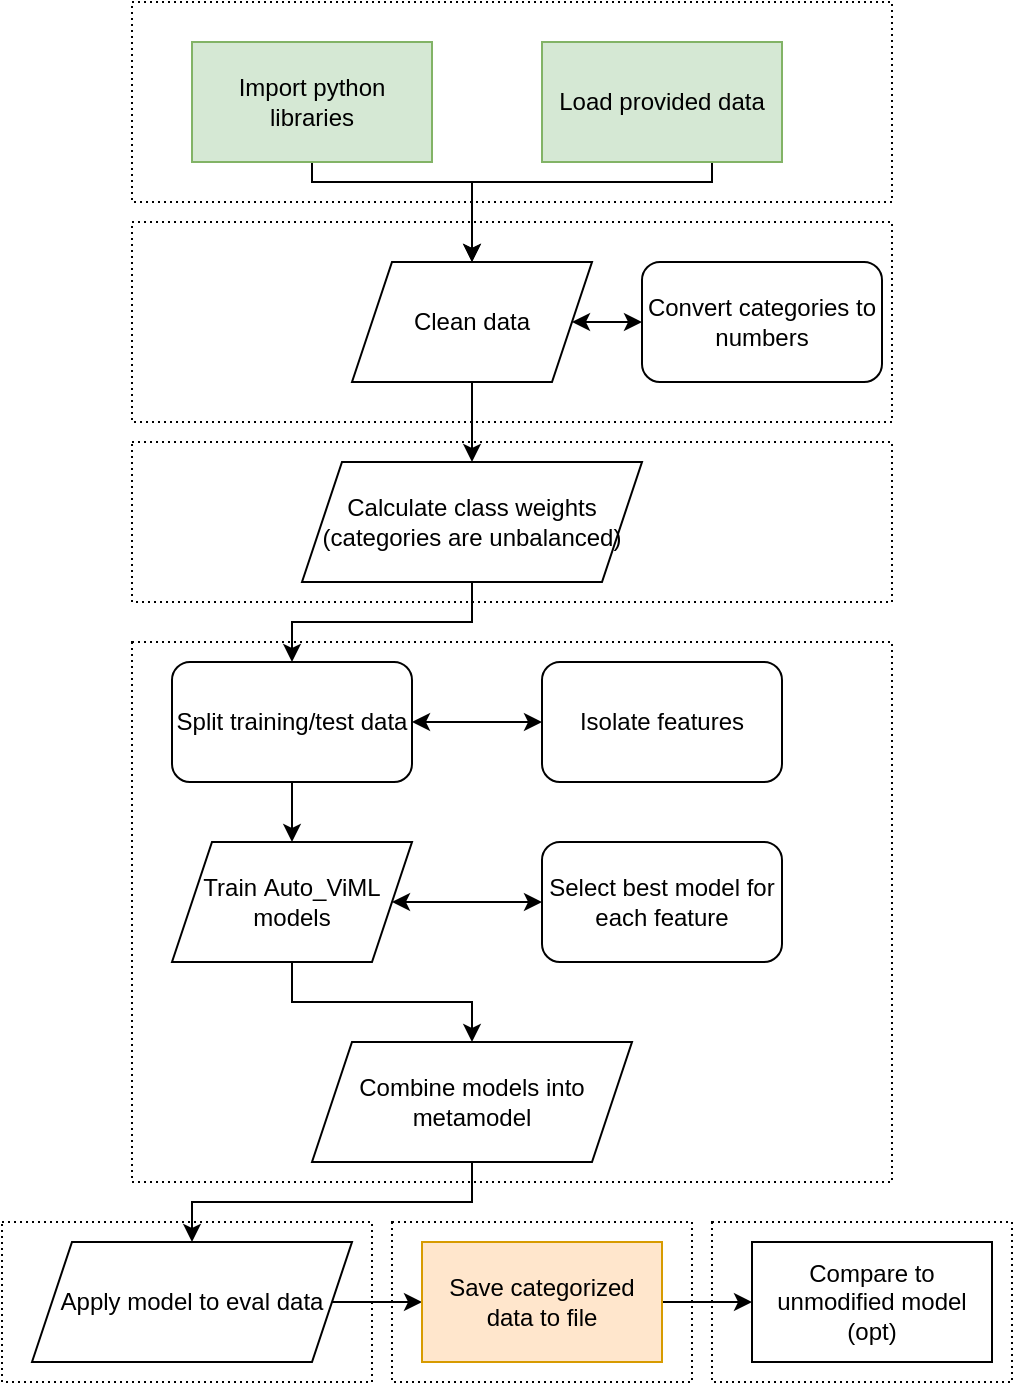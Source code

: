 <mxfile version="20.1.1" type="device"><diagram id="rY1kKBE7dj_v8BeN_Hu7" name="Page-1"><mxGraphModel dx="803" dy="420" grid="1" gridSize="10" guides="1" tooltips="1" connect="1" arrows="1" fold="1" page="1" pageScale="1" pageWidth="850" pageHeight="1100" math="0" shadow="0"><root><mxCell id="0"/><mxCell id="1" parent="0"/><mxCell id="XYCHPRaCCYuUCGMObdF6-6" style="edgeStyle=orthogonalEdgeStyle;rounded=0;orthogonalLoop=1;jettySize=auto;html=1;entryX=0.5;entryY=0;entryDx=0;entryDy=0;" parent="1" source="XYCHPRaCCYuUCGMObdF6-1" target="XYCHPRaCCYuUCGMObdF6-4" edge="1"><mxGeometry relative="1" as="geometry"><Array as="points"><mxPoint x="310" y="160"/><mxPoint x="390" y="160"/></Array></mxGeometry></mxCell><mxCell id="XYCHPRaCCYuUCGMObdF6-1" value="Import python libraries" style="rounded=0;whiteSpace=wrap;html=1;fillColor=#d5e8d4;strokeColor=#82b366;" parent="1" vertex="1"><mxGeometry x="250" y="90" width="120" height="60" as="geometry"/></mxCell><mxCell id="XYCHPRaCCYuUCGMObdF6-7" style="edgeStyle=orthogonalEdgeStyle;rounded=0;orthogonalLoop=1;jettySize=auto;html=1;" parent="1" source="XYCHPRaCCYuUCGMObdF6-2" edge="1"><mxGeometry relative="1" as="geometry"><mxPoint x="390" y="200" as="targetPoint"/><Array as="points"><mxPoint x="510" y="160"/><mxPoint x="390" y="160"/></Array></mxGeometry></mxCell><mxCell id="XYCHPRaCCYuUCGMObdF6-2" value="Load provided data" style="rounded=0;whiteSpace=wrap;html=1;fillColor=#d5e8d4;strokeColor=#82b366;" parent="1" vertex="1"><mxGeometry x="425" y="90" width="120" height="60" as="geometry"/></mxCell><mxCell id="XYCHPRaCCYuUCGMObdF6-3" value="Convert categories to numbers" style="rounded=1;whiteSpace=wrap;html=1;" parent="1" vertex="1"><mxGeometry x="475" y="200" width="120" height="60" as="geometry"/></mxCell><mxCell id="XYCHPRaCCYuUCGMObdF6-9" style="edgeStyle=orthogonalEdgeStyle;rounded=0;orthogonalLoop=1;jettySize=auto;html=1;exitX=0.5;exitY=1;exitDx=0;exitDy=0;entryX=0.5;entryY=0;entryDx=0;entryDy=0;" parent="1" source="XYCHPRaCCYuUCGMObdF6-4" target="XYCHPRaCCYuUCGMObdF6-8" edge="1"><mxGeometry relative="1" as="geometry"/></mxCell><mxCell id="XYCHPRaCCYuUCGMObdF6-4" value="Clean data" style="shape=parallelogram;perimeter=parallelogramPerimeter;whiteSpace=wrap;html=1;fixedSize=1;" parent="1" vertex="1"><mxGeometry x="330" y="200" width="120" height="60" as="geometry"/></mxCell><mxCell id="XYCHPRaCCYuUCGMObdF6-5" value="" style="endArrow=classic;startArrow=classic;html=1;rounded=0;entryX=0;entryY=0.5;entryDx=0;entryDy=0;exitX=1;exitY=0.5;exitDx=0;exitDy=0;" parent="1" source="XYCHPRaCCYuUCGMObdF6-4" target="XYCHPRaCCYuUCGMObdF6-3" edge="1"><mxGeometry width="50" height="50" relative="1" as="geometry"><mxPoint x="400" y="380" as="sourcePoint"/><mxPoint x="450" y="330" as="targetPoint"/></mxGeometry></mxCell><mxCell id="XYCHPRaCCYuUCGMObdF6-19" style="edgeStyle=orthogonalEdgeStyle;rounded=0;orthogonalLoop=1;jettySize=auto;html=1;exitX=0.5;exitY=1;exitDx=0;exitDy=0;entryX=0.5;entryY=0;entryDx=0;entryDy=0;" parent="1" source="XYCHPRaCCYuUCGMObdF6-8" target="XYCHPRaCCYuUCGMObdF6-13" edge="1"><mxGeometry relative="1" as="geometry"/></mxCell><mxCell id="XYCHPRaCCYuUCGMObdF6-8" value="Calculate class weights (categories are unbalanced)" style="shape=parallelogram;perimeter=parallelogramPerimeter;whiteSpace=wrap;html=1;fixedSize=1;" parent="1" vertex="1"><mxGeometry x="305" y="300" width="170" height="60" as="geometry"/></mxCell><mxCell id="XYCHPRaCCYuUCGMObdF6-10" value="" style="rounded=0;whiteSpace=wrap;html=1;fillColor=none;dashed=1;dashPattern=1 2;" parent="1" vertex="1"><mxGeometry x="220" y="70" width="380" height="100" as="geometry"/></mxCell><mxCell id="XYCHPRaCCYuUCGMObdF6-11" value="" style="rounded=0;whiteSpace=wrap;html=1;fillColor=none;dashed=1;dashPattern=1 2;" parent="1" vertex="1"><mxGeometry x="220" y="180" width="380" height="100" as="geometry"/></mxCell><mxCell id="XYCHPRaCCYuUCGMObdF6-12" value="" style="rounded=0;whiteSpace=wrap;html=1;fillColor=none;dashed=1;dashPattern=1 2;" parent="1" vertex="1"><mxGeometry x="220" y="390" width="380" height="270" as="geometry"/></mxCell><mxCell id="XYCHPRaCCYuUCGMObdF6-31" style="edgeStyle=orthogonalEdgeStyle;rounded=0;orthogonalLoop=1;jettySize=auto;html=1;exitX=0.5;exitY=1;exitDx=0;exitDy=0;entryX=0.5;entryY=0;entryDx=0;entryDy=0;" parent="1" source="XYCHPRaCCYuUCGMObdF6-13" target="XYCHPRaCCYuUCGMObdF6-16" edge="1"><mxGeometry relative="1" as="geometry"/></mxCell><mxCell id="XYCHPRaCCYuUCGMObdF6-13" value="Split training/test data" style="rounded=1;whiteSpace=wrap;html=1;fillColor=default;" parent="1" vertex="1"><mxGeometry x="240" y="400" width="120" height="60" as="geometry"/></mxCell><mxCell id="XYCHPRaCCYuUCGMObdF6-14" value="Isolate features" style="rounded=1;whiteSpace=wrap;html=1;fillColor=default;" parent="1" vertex="1"><mxGeometry x="425" y="400" width="120" height="60" as="geometry"/></mxCell><mxCell id="XYCHPRaCCYuUCGMObdF6-23" value="" style="edgeStyle=orthogonalEdgeStyle;rounded=0;orthogonalLoop=1;jettySize=auto;html=1;" parent="1" source="XYCHPRaCCYuUCGMObdF6-16" target="XYCHPRaCCYuUCGMObdF6-18" edge="1"><mxGeometry relative="1" as="geometry"/></mxCell><mxCell id="XYCHPRaCCYuUCGMObdF6-16" value="Train&amp;nbsp;Auto_ViML&lt;br&gt;models" style="shape=parallelogram;perimeter=parallelogramPerimeter;whiteSpace=wrap;html=1;fixedSize=1;fillColor=default;" parent="1" vertex="1"><mxGeometry x="240" y="490" width="120" height="60" as="geometry"/></mxCell><mxCell id="XYCHPRaCCYuUCGMObdF6-17" value="Select best model for each feature" style="rounded=1;whiteSpace=wrap;html=1;fillColor=default;" parent="1" vertex="1"><mxGeometry x="425" y="490" width="120" height="60" as="geometry"/></mxCell><mxCell id="XYCHPRaCCYuUCGMObdF6-35" style="edgeStyle=orthogonalEdgeStyle;rounded=0;orthogonalLoop=1;jettySize=auto;html=1;entryX=0.5;entryY=0;entryDx=0;entryDy=0;" parent="1" source="XYCHPRaCCYuUCGMObdF6-18" target="XYCHPRaCCYuUCGMObdF6-26" edge="1"><mxGeometry relative="1" as="geometry"/></mxCell><mxCell id="XYCHPRaCCYuUCGMObdF6-18" value="Combine models into metamodel" style="shape=parallelogram;perimeter=parallelogramPerimeter;whiteSpace=wrap;html=1;fixedSize=1;fillColor=default;" parent="1" vertex="1"><mxGeometry x="310" y="590" width="160" height="60" as="geometry"/></mxCell><mxCell id="XYCHPRaCCYuUCGMObdF6-20" value="" style="endArrow=classic;startArrow=classic;html=1;rounded=0;entryX=1;entryY=0.5;entryDx=0;entryDy=0;exitX=0;exitY=0.5;exitDx=0;exitDy=0;" parent="1" source="XYCHPRaCCYuUCGMObdF6-14" target="XYCHPRaCCYuUCGMObdF6-13" edge="1"><mxGeometry width="50" height="50" relative="1" as="geometry"><mxPoint x="400" y="570" as="sourcePoint"/><mxPoint x="450" y="520" as="targetPoint"/></mxGeometry></mxCell><mxCell id="XYCHPRaCCYuUCGMObdF6-25" value="" style="rounded=0;whiteSpace=wrap;html=1;fillColor=none;dashed=1;dashPattern=1 2;" parent="1" vertex="1"><mxGeometry x="220" y="290" width="380" height="80" as="geometry"/></mxCell><mxCell id="XYCHPRaCCYuUCGMObdF6-37" style="edgeStyle=orthogonalEdgeStyle;rounded=0;orthogonalLoop=1;jettySize=auto;html=1;entryX=0;entryY=0.5;entryDx=0;entryDy=0;" parent="1" source="XYCHPRaCCYuUCGMObdF6-26" target="XYCHPRaCCYuUCGMObdF6-27" edge="1"><mxGeometry relative="1" as="geometry"/></mxCell><mxCell id="XYCHPRaCCYuUCGMObdF6-26" value="Apply model to eval data" style="shape=parallelogram;perimeter=parallelogramPerimeter;whiteSpace=wrap;html=1;fixedSize=1;fillColor=default;" parent="1" vertex="1"><mxGeometry x="170" y="690" width="160" height="60" as="geometry"/></mxCell><mxCell id="XYCHPRaCCYuUCGMObdF6-38" value="" style="edgeStyle=orthogonalEdgeStyle;rounded=0;orthogonalLoop=1;jettySize=auto;html=1;" parent="1" source="XYCHPRaCCYuUCGMObdF6-27" target="XYCHPRaCCYuUCGMObdF6-34" edge="1"><mxGeometry relative="1" as="geometry"/></mxCell><mxCell id="XYCHPRaCCYuUCGMObdF6-27" value="Save categorized data to file" style="rounded=0;whiteSpace=wrap;html=1;fillColor=#ffe6cc;strokeColor=#d79b00;" parent="1" vertex="1"><mxGeometry x="365" y="690" width="120" height="60" as="geometry"/></mxCell><mxCell id="XYCHPRaCCYuUCGMObdF6-33" value="" style="endArrow=classic;startArrow=classic;html=1;rounded=0;exitX=1;exitY=0.5;exitDx=0;exitDy=0;entryX=0;entryY=0.5;entryDx=0;entryDy=0;" parent="1" source="XYCHPRaCCYuUCGMObdF6-16" target="XYCHPRaCCYuUCGMObdF6-17" edge="1"><mxGeometry width="50" height="50" relative="1" as="geometry"><mxPoint x="400" y="570" as="sourcePoint"/><mxPoint x="420" y="520" as="targetPoint"/></mxGeometry></mxCell><mxCell id="XYCHPRaCCYuUCGMObdF6-34" value="Compare to unmodified model (opt)" style="rounded=0;whiteSpace=wrap;html=1;fillColor=default;" parent="1" vertex="1"><mxGeometry x="530" y="690" width="120" height="60" as="geometry"/></mxCell><mxCell id="XYCHPRaCCYuUCGMObdF6-36" style="edgeStyle=orthogonalEdgeStyle;rounded=0;orthogonalLoop=1;jettySize=auto;html=1;exitX=0.5;exitY=1;exitDx=0;exitDy=0;" parent="1" source="XYCHPRaCCYuUCGMObdF6-12" target="XYCHPRaCCYuUCGMObdF6-12" edge="1"><mxGeometry relative="1" as="geometry"/></mxCell><mxCell id="XYCHPRaCCYuUCGMObdF6-39" value="" style="rounded=0;whiteSpace=wrap;html=1;fillColor=none;dashed=1;dashPattern=1 2;" parent="1" vertex="1"><mxGeometry x="155" y="680" width="185" height="80" as="geometry"/></mxCell><mxCell id="XYCHPRaCCYuUCGMObdF6-40" value="" style="rounded=0;whiteSpace=wrap;html=1;fillColor=none;dashed=1;dashPattern=1 2;" parent="1" vertex="1"><mxGeometry x="350" y="680" width="150" height="80" as="geometry"/></mxCell><mxCell id="XYCHPRaCCYuUCGMObdF6-41" value="" style="rounded=0;whiteSpace=wrap;html=1;fillColor=none;dashed=1;dashPattern=1 2;" parent="1" vertex="1"><mxGeometry x="510" y="680" width="150" height="80" as="geometry"/></mxCell></root></mxGraphModel></diagram></mxfile>